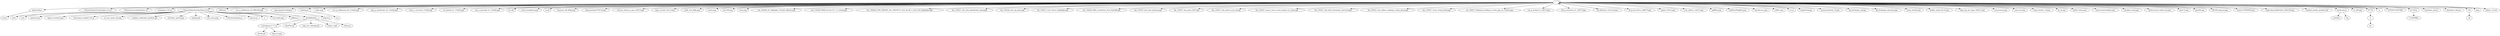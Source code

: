 strict digraph G {
ratio=compress;
concentrate=true;
"/" -> "/";
"/" -> "optimizely.js";
"/" -> "c?launchVideoOverlayTopics.r4.css";
"/" -> "c?bentonsanscondmedium.css";
"/" -> "teamlogos.r18.css";
"/" -> "c?launchVideoOverlayTopics.r5.js";
"/" -> "sbMaster";
"/" -> "cric_g_williamson_b3_608x342.jpg";
"/" -> "espn.pluginTracking.js";
"/" -> "nodetag.js";
"/" -> "video.png";
"/" -> "cric_g_williamson_b3_110x62.jpg";
"/" -> "nba_g_westbrook-_b2_110x62.jpg";
"/" -> "mma_e_rouscat2_110x62.jpg";
"/" -> "sn_taishan_b1_110x62.jpg";
"/" -> "ncb_a_marshall_b1_110x62.jpg";
"/" -> "live.gif";
"/" -> "watch_headlines.png";
"/" -> "in.gif";
"/" -> "simmons_bill_80fp.png";
"/" -> "logo-grantland-78x10.png";
"/" -> "browns_helmet_g_mp_134x75.jpg";
"/" -> "espn_cricinfo_55x13.png";
"/" -> "reilly_rick_80fp.png";
"/" -> "watch.png";
"/" -> "fox-538.png";
"/" -> "clear.png";
"/" -> "dm_150228_SC_Highlight_Thunder_Blazers.jpg";
"/" -> "com_150228_MMA_Invicta_FC_11_Cyborg.jpg";
"/" -> "dm_150228_COM_CRICKET_HL_CRICWC15_Feb_28_NZ_v_AUS_Full_Highlights.jpg";
"/" -> "dm_150227_nhl_cohn_blackhawks_injury.jpg";
"/" -> "dm_150228_nba_top_plaus.jpg";
"/" -> "dm_150227_Cavs_Pacers_Highlight.jpg";
"/" -> "dm_150228_NBA_Countdown_East_Playoffs.jpg";
"/" -> "dm_150227_nba_heat_pelicans.jpg";
"/" -> "dm_150227_the_pulse_0227.jpg";
"/" -> "dm_150227_nba_lebron_mvp_eft.jpg";
"/" -> "dm_150227_nascar_news_travis_kvapil_car_stolen.jpg";
"/" -> "dm_150227_mlb_felix_hernandez_interview.jpg";
"/" -> "dm_150227_ncb_wilbon_stallings_verbal_abuse.jpg";
"/" -> "dm_150227_Trace_Young_Dunk.jpg";
"/" -> "int_150227_Pellegrini_looking_to_close_gap_on_Chelsea.jpg";
"/" -> "soc_g_rooney1x_134x75.jpg";
"/" -> "nhl_g_vermette_d1_134x75.jpg";
"/" -> "nfl_nflnation_13x113a.png";
"/" -> "nfl_g_mccown1x_288x75.jpg";
"/" -> "espnw_55x13.png";
"/" -> "ncw_split1x_134x75.jpg";
"/" -> "pollBtn.png";
"/" -> "pollViewMapBtn.png";
"/" -> "btn-discuss.png";
"/" -> "14001.png";
"optimizely.js" -> "event";
"/" -> "vrs.js";
"c?launchVideoOverlayTopics.r5.js" -> "beta";
"c?launchVideoOverlayTopics.r5.js" -> "user";
"/" -> "espnfrontpage";
"vrs.js" -> "/";
"/" -> "/";
"/" -> "social_facebook_14.png";
"/" -> "bg_frontpage_red.jpg";
"/" -> "bg_frontpage_elements.jpg";
"/" -> "trans_border.png";
"/" -> "header_sprite_fp.v4.png";
"/" -> "espn_top_nav_logo_109x27.png";
"/" -> "icon-search.png";
"/" -> "icon-cart.png";
"/" -> "trans_border_15.png";
"/" -> "fp_sb.png";
"c?launchVideoOverlayTopics.r5.js" -> "play22.png";
"c?launchVideoOverlayTopics.r5.js" -> "logo-sc-trends2.png";
"/" -> "bullet-retina.png";
"/" -> "arrow-mod-headline.png";
"/" -> "gradient_back.jpg";
"/" -> "sprite-arrows-slider-nav.png";
"/" -> "play72.png";
"/" -> "play48.png";
"/" -> "SFC09_playnow.jpg";
"/" -> "master-07092009.png";
"/" -> "espn-shop.mlbHoodies.300x100.jpg";
"/" -> "module_header_gradient.gif";
"c?launchVideoOverlayTopics.r5.js" -> "c?js=espn.ui.shpoll.r3-4.js";
"/" -> "moth-min.js";
"c?launchVideoOverlayTopics.r5.js" -> "sn_icon_sprite_40.png";
"c?launchVideoOverlayTopics.r5.js" -> "module_subheader_gradient.gif";
"c?launchVideoOverlayTopics.r5.js" -> "uOverlay_sprite.png";
"c?launchVideoOverlayTopics.r5.js" -> "loading.gif";
"c?launchVideoOverlayTopics.r5.js" -> "btn_close.png";
"c?launchVideoOverlayTopics.r5.js" -> "c?externalnielsen.js";
"c?launchVideoOverlayTopics.r5.js" -> "beacon.js";
"/" -> "sc_300.jpg";
"c?launchVideoOverlayTopics.r5.js" -> "x-";
"c?launchVideoOverlayTopics.r5.js" -> "icon-radio.png";
"moth-min.js" -> "initialize";
"677 B" -> "b";
"/" -> "m";
"/" -> "s27636133527848";
"b" -> "b2";
"moth-min.js" -> "log";
"c?launchVideoOverlayTopics.r5.js" -> "allMenus";
"c?launchVideoOverlayTopics.r5.js" -> "streakModule";
"/" -> "nr-100.js";
"/" -> "chartbeat_pub.js";
"/" -> "chartbeat_video.js";
"nodetag.js" -> "s.js";
"nr-100.js" -> "7c16f39f8d";
"0 B" -> "ad";
"/" -> "ping";
"streakModule" -> "c?js=jquery-1.7.1.js";
"streakModule" -> "dateFormat";
"streakModule" -> "logo_sfc_redesign.gif";
"streakModule" -> "loader_w.gif";
"streakModule" -> "sOmni.js";
"c?js=jquery-1.7.1.js" -> "checks.gif";
"c?js=jquery-1.7.1.js" -> "logo_p1.png";
"c?launchVideoOverlayTopics.r5.js" -> "player.js";
"/" -> "player_v2.swf";
"/" -> "677 B";
"/" -> "0 B";
}
